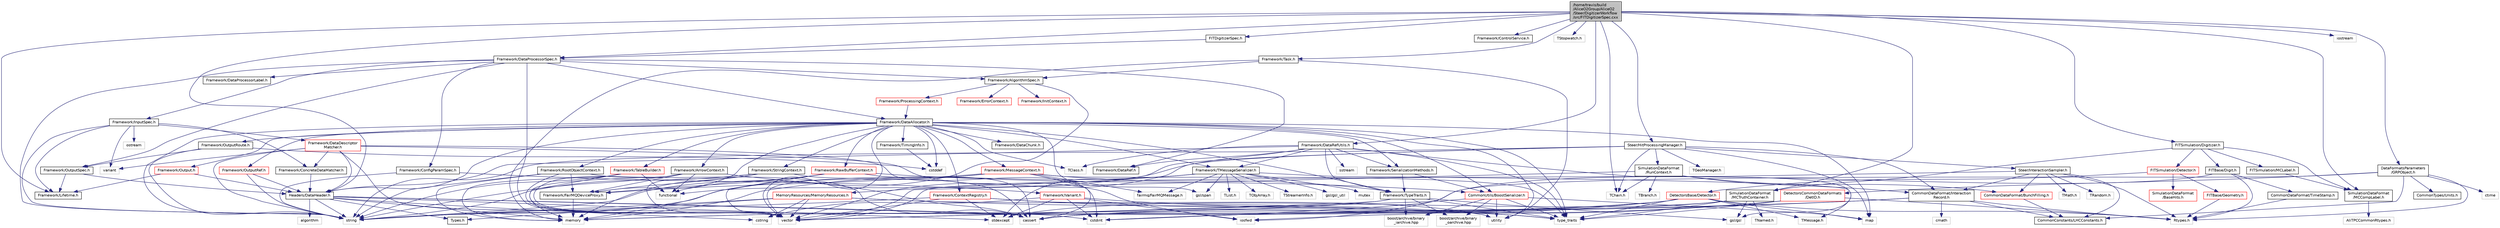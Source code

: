 digraph "/home/travis/build/AliceO2Group/AliceO2/Steer/DigitizerWorkflow/src/FITDigitizerSpec.cxx"
{
 // INTERACTIVE_SVG=YES
  bgcolor="transparent";
  edge [fontname="Helvetica",fontsize="10",labelfontname="Helvetica",labelfontsize="10"];
  node [fontname="Helvetica",fontsize="10",shape=record];
  Node1 [label="/home/travis/build\l/AliceO2Group/AliceO2\l/Steer/DigitizerWorkflow\l/src/FITDigitizerSpec.cxx",height=0.2,width=0.4,color="black", fillcolor="grey75", style="filled" fontcolor="black"];
  Node1 -> Node2 [color="midnightblue",fontsize="10",style="solid",fontname="Helvetica"];
  Node2 [label="FITDigitizerSpec.h",height=0.2,width=0.4,color="black",URL="$dc/dfe/FITDigitizerSpec_8h.html"];
  Node2 -> Node3 [color="midnightblue",fontsize="10",style="solid",fontname="Helvetica"];
  Node3 [label="Framework/DataProcessorSpec.h",height=0.2,width=0.4,color="black",URL="$d0/df4/DataProcessorSpec_8h.html"];
  Node3 -> Node4 [color="midnightblue",fontsize="10",style="solid",fontname="Helvetica"];
  Node4 [label="Framework/AlgorithmSpec.h",height=0.2,width=0.4,color="black",URL="$d0/d14/AlgorithmSpec_8h.html"];
  Node4 -> Node5 [color="midnightblue",fontsize="10",style="solid",fontname="Helvetica"];
  Node5 [label="Framework/ProcessingContext.h",height=0.2,width=0.4,color="red",URL="$de/d6a/ProcessingContext_8h.html"];
  Node5 -> Node6 [color="midnightblue",fontsize="10",style="solid",fontname="Helvetica"];
  Node6 [label="Framework/DataAllocator.h",height=0.2,width=0.4,color="black",URL="$d1/d28/DataAllocator_8h.html"];
  Node6 -> Node7 [color="midnightblue",fontsize="10",style="solid",fontname="Helvetica"];
  Node7 [label="Framework/ContextRegistry.h",height=0.2,width=0.4,color="red",URL="$df/d2f/ContextRegistry_8h.html"];
  Node7 -> Node8 [color="midnightblue",fontsize="10",style="solid",fontname="Helvetica"];
  Node8 [label="type_traits",height=0.2,width=0.4,color="grey75"];
  Node7 -> Node9 [color="midnightblue",fontsize="10",style="solid",fontname="Helvetica"];
  Node9 [label="string",height=0.2,width=0.4,color="grey75"];
  Node7 -> Node10 [color="midnightblue",fontsize="10",style="solid",fontname="Helvetica"];
  Node10 [label="stdexcept",height=0.2,width=0.4,color="grey75"];
  Node7 -> Node11 [color="midnightblue",fontsize="10",style="solid",fontname="Helvetica"];
  Node11 [label="vector",height=0.2,width=0.4,color="grey75"];
  Node7 -> Node12 [color="midnightblue",fontsize="10",style="solid",fontname="Helvetica"];
  Node12 [label="utility",height=0.2,width=0.4,color="grey75"];
  Node6 -> Node13 [color="midnightblue",fontsize="10",style="solid",fontname="Helvetica"];
  Node13 [label="Framework/MessageContext.h",height=0.2,width=0.4,color="red",URL="$dc/dc4/MessageContext_8h.html"];
  Node13 -> Node14 [color="midnightblue",fontsize="10",style="solid",fontname="Helvetica"];
  Node14 [label="Framework/FairMQDeviceProxy.h",height=0.2,width=0.4,color="black",URL="$d8/d71/FairMQDeviceProxy_8h.html"];
  Node14 -> Node15 [color="midnightblue",fontsize="10",style="solid",fontname="Helvetica"];
  Node15 [label="memory",height=0.2,width=0.4,color="grey75"];
  Node13 -> Node16 [color="midnightblue",fontsize="10",style="solid",fontname="Helvetica"];
  Node16 [label="Framework/TypeTraits.h",height=0.2,width=0.4,color="black",URL="$d0/d95/TypeTraits_8h.html"];
  Node16 -> Node8 [color="midnightblue",fontsize="10",style="solid",fontname="Helvetica"];
  Node16 -> Node11 [color="midnightblue",fontsize="10",style="solid",fontname="Helvetica"];
  Node16 -> Node15 [color="midnightblue",fontsize="10",style="solid",fontname="Helvetica"];
  Node16 -> Node17 [color="midnightblue",fontsize="10",style="solid",fontname="Helvetica"];
  Node17 [label="boost/archive/binary\l_iarchive.hpp",height=0.2,width=0.4,color="grey75"];
  Node16 -> Node18 [color="midnightblue",fontsize="10",style="solid",fontname="Helvetica"];
  Node18 [label="boost/archive/binary\l_oarchive.hpp",height=0.2,width=0.4,color="grey75"];
  Node16 -> Node19 [color="midnightblue",fontsize="10",style="solid",fontname="Helvetica"];
  Node19 [label="gsl/gsl",height=0.2,width=0.4,color="grey75"];
  Node13 -> Node20 [color="midnightblue",fontsize="10",style="solid",fontname="Helvetica"];
  Node20 [label="fairmq/FairMQMessage.h",height=0.2,width=0.4,color="grey75"];
  Node13 -> Node11 [color="midnightblue",fontsize="10",style="solid",fontname="Helvetica"];
  Node13 -> Node21 [color="midnightblue",fontsize="10",style="solid",fontname="Helvetica"];
  Node21 [label="cassert",height=0.2,width=0.4,color="grey75"];
  Node13 -> Node9 [color="midnightblue",fontsize="10",style="solid",fontname="Helvetica"];
  Node13 -> Node8 [color="midnightblue",fontsize="10",style="solid",fontname="Helvetica"];
  Node6 -> Node22 [color="midnightblue",fontsize="10",style="solid",fontname="Helvetica"];
  Node22 [label="Framework/RootObjectContext.h",height=0.2,width=0.4,color="black",URL="$d2/d80/RootObjectContext_8h.html"];
  Node22 -> Node14 [color="midnightblue",fontsize="10",style="solid",fontname="Helvetica"];
  Node22 -> Node11 [color="midnightblue",fontsize="10",style="solid",fontname="Helvetica"];
  Node22 -> Node21 [color="midnightblue",fontsize="10",style="solid",fontname="Helvetica"];
  Node22 -> Node9 [color="midnightblue",fontsize="10",style="solid",fontname="Helvetica"];
  Node22 -> Node15 [color="midnightblue",fontsize="10",style="solid",fontname="Helvetica"];
  Node6 -> Node23 [color="midnightblue",fontsize="10",style="solid",fontname="Helvetica"];
  Node23 [label="Framework/StringContext.h",height=0.2,width=0.4,color="black",URL="$dd/df6/StringContext_8h.html"];
  Node23 -> Node14 [color="midnightblue",fontsize="10",style="solid",fontname="Helvetica"];
  Node23 -> Node11 [color="midnightblue",fontsize="10",style="solid",fontname="Helvetica"];
  Node23 -> Node21 [color="midnightblue",fontsize="10",style="solid",fontname="Helvetica"];
  Node23 -> Node9 [color="midnightblue",fontsize="10",style="solid",fontname="Helvetica"];
  Node23 -> Node15 [color="midnightblue",fontsize="10",style="solid",fontname="Helvetica"];
  Node6 -> Node24 [color="midnightblue",fontsize="10",style="solid",fontname="Helvetica"];
  Node24 [label="Framework/ArrowContext.h",height=0.2,width=0.4,color="black",URL="$d8/da2/ArrowContext_8h.html"];
  Node24 -> Node14 [color="midnightblue",fontsize="10",style="solid",fontname="Helvetica"];
  Node24 -> Node21 [color="midnightblue",fontsize="10",style="solid",fontname="Helvetica"];
  Node24 -> Node25 [color="midnightblue",fontsize="10",style="solid",fontname="Helvetica"];
  Node25 [label="functional",height=0.2,width=0.4,color="grey75"];
  Node24 -> Node15 [color="midnightblue",fontsize="10",style="solid",fontname="Helvetica"];
  Node24 -> Node9 [color="midnightblue",fontsize="10",style="solid",fontname="Helvetica"];
  Node24 -> Node11 [color="midnightblue",fontsize="10",style="solid",fontname="Helvetica"];
  Node6 -> Node26 [color="midnightblue",fontsize="10",style="solid",fontname="Helvetica"];
  Node26 [label="Framework/RawBufferContext.h",height=0.2,width=0.4,color="red",URL="$d8/d25/RawBufferContext_8h.html",tooltip=" "];
  Node26 -> Node14 [color="midnightblue",fontsize="10",style="solid",fontname="Helvetica"];
  Node26 -> Node27 [color="midnightblue",fontsize="10",style="solid",fontname="Helvetica"];
  Node27 [label="CommonUtils/BoostSerializer.h",height=0.2,width=0.4,color="red",URL="$d7/d91/BoostSerializer_8h.html",tooltip="Templatised boost serializer/deserializer for containers and base types. "];
  Node27 -> Node12 [color="midnightblue",fontsize="10",style="solid",fontname="Helvetica"];
  Node27 -> Node8 [color="midnightblue",fontsize="10",style="solid",fontname="Helvetica"];
  Node27 -> Node11 [color="midnightblue",fontsize="10",style="solid",fontname="Helvetica"];
  Node27 -> Node28 [color="midnightblue",fontsize="10",style="solid",fontname="Helvetica"];
  Node28 [label="map",height=0.2,width=0.4,color="grey75"];
  Node27 -> Node17 [color="midnightblue",fontsize="10",style="solid",fontname="Helvetica"];
  Node27 -> Node18 [color="midnightblue",fontsize="10",style="solid",fontname="Helvetica"];
  Node26 -> Node11 [color="midnightblue",fontsize="10",style="solid",fontname="Helvetica"];
  Node26 -> Node21 [color="midnightblue",fontsize="10",style="solid",fontname="Helvetica"];
  Node26 -> Node9 [color="midnightblue",fontsize="10",style="solid",fontname="Helvetica"];
  Node26 -> Node15 [color="midnightblue",fontsize="10",style="solid",fontname="Helvetica"];
  Node6 -> Node27 [color="midnightblue",fontsize="10",style="solid",fontname="Helvetica"];
  Node6 -> Node29 [color="midnightblue",fontsize="10",style="solid",fontname="Helvetica"];
  Node29 [label="Framework/Output.h",height=0.2,width=0.4,color="red",URL="$d3/ddf/Output_8h.html"];
  Node29 -> Node30 [color="midnightblue",fontsize="10",style="solid",fontname="Helvetica"];
  Node30 [label="Headers/DataHeader.h",height=0.2,width=0.4,color="black",URL="$dc/dcd/DataHeader_8h.html"];
  Node30 -> Node31 [color="midnightblue",fontsize="10",style="solid",fontname="Helvetica"];
  Node31 [label="cstdint",height=0.2,width=0.4,color="grey75"];
  Node30 -> Node15 [color="midnightblue",fontsize="10",style="solid",fontname="Helvetica"];
  Node30 -> Node21 [color="midnightblue",fontsize="10",style="solid",fontname="Helvetica"];
  Node30 -> Node32 [color="midnightblue",fontsize="10",style="solid",fontname="Helvetica"];
  Node32 [label="cstring",height=0.2,width=0.4,color="grey75"];
  Node30 -> Node33 [color="midnightblue",fontsize="10",style="solid",fontname="Helvetica"];
  Node33 [label="algorithm",height=0.2,width=0.4,color="grey75"];
  Node30 -> Node10 [color="midnightblue",fontsize="10",style="solid",fontname="Helvetica"];
  Node30 -> Node9 [color="midnightblue",fontsize="10",style="solid",fontname="Helvetica"];
  Node30 -> Node34 [color="midnightblue",fontsize="10",style="solid",fontname="Helvetica"];
  Node34 [label="Types.h",height=0.2,width=0.4,color="black",URL="$d7/df8/Types_8h.html"];
  Node29 -> Node35 [color="midnightblue",fontsize="10",style="solid",fontname="Helvetica"];
  Node35 [label="Framework/Lifetime.h",height=0.2,width=0.4,color="black",URL="$dc/dca/Lifetime_8h.html"];
  Node6 -> Node36 [color="midnightblue",fontsize="10",style="solid",fontname="Helvetica"];
  Node36 [label="Framework/OutputRef.h",height=0.2,width=0.4,color="red",URL="$d6/d5a/OutputRef_8h.html"];
  Node36 -> Node30 [color="midnightblue",fontsize="10",style="solid",fontname="Helvetica"];
  Node36 -> Node9 [color="midnightblue",fontsize="10",style="solid",fontname="Helvetica"];
  Node6 -> Node37 [color="midnightblue",fontsize="10",style="solid",fontname="Helvetica"];
  Node37 [label="Framework/OutputRoute.h",height=0.2,width=0.4,color="black",URL="$d6/df4/OutputRoute_8h.html"];
  Node37 -> Node38 [color="midnightblue",fontsize="10",style="solid",fontname="Helvetica"];
  Node38 [label="Framework/OutputSpec.h",height=0.2,width=0.4,color="black",URL="$db/d2d/OutputSpec_8h.html"];
  Node38 -> Node30 [color="midnightblue",fontsize="10",style="solid",fontname="Helvetica"];
  Node38 -> Node35 [color="midnightblue",fontsize="10",style="solid",fontname="Helvetica"];
  Node37 -> Node39 [color="midnightblue",fontsize="10",style="solid",fontname="Helvetica"];
  Node39 [label="cstddef",height=0.2,width=0.4,color="grey75"];
  Node37 -> Node9 [color="midnightblue",fontsize="10",style="solid",fontname="Helvetica"];
  Node6 -> Node40 [color="midnightblue",fontsize="10",style="solid",fontname="Helvetica"];
  Node40 [label="Framework/DataChunk.h",height=0.2,width=0.4,color="black",URL="$d7/d31/DataChunk_8h.html"];
  Node6 -> Node14 [color="midnightblue",fontsize="10",style="solid",fontname="Helvetica"];
  Node6 -> Node41 [color="midnightblue",fontsize="10",style="solid",fontname="Helvetica"];
  Node41 [label="Framework/TimingInfo.h",height=0.2,width=0.4,color="black",URL="$da/d2b/TimingInfo_8h.html"];
  Node41 -> Node39 [color="midnightblue",fontsize="10",style="solid",fontname="Helvetica"];
  Node6 -> Node42 [color="midnightblue",fontsize="10",style="solid",fontname="Helvetica"];
  Node42 [label="Framework/TMessageSerializer.h",height=0.2,width=0.4,color="black",URL="$d8/d3c/TMessageSerializer_8h.html"];
  Node42 -> Node20 [color="midnightblue",fontsize="10",style="solid",fontname="Helvetica"];
  Node42 -> Node43 [color="midnightblue",fontsize="10",style="solid",fontname="Helvetica"];
  Node43 [label="TList.h",height=0.2,width=0.4,color="grey75"];
  Node42 -> Node44 [color="midnightblue",fontsize="10",style="solid",fontname="Helvetica"];
  Node44 [label="TMessage.h",height=0.2,width=0.4,color="grey75"];
  Node42 -> Node45 [color="midnightblue",fontsize="10",style="solid",fontname="Helvetica"];
  Node45 [label="TObjArray.h",height=0.2,width=0.4,color="grey75"];
  Node42 -> Node46 [color="midnightblue",fontsize="10",style="solid",fontname="Helvetica"];
  Node46 [label="TStreamerInfo.h",height=0.2,width=0.4,color="grey75"];
  Node42 -> Node47 [color="midnightblue",fontsize="10",style="solid",fontname="Helvetica"];
  Node47 [label="gsl/gsl_util",height=0.2,width=0.4,color="grey75"];
  Node42 -> Node48 [color="midnightblue",fontsize="10",style="solid",fontname="Helvetica"];
  Node48 [label="gsl/span",height=0.2,width=0.4,color="grey75"];
  Node42 -> Node15 [color="midnightblue",fontsize="10",style="solid",fontname="Helvetica"];
  Node42 -> Node49 [color="midnightblue",fontsize="10",style="solid",fontname="Helvetica"];
  Node49 [label="mutex",height=0.2,width=0.4,color="grey75"];
  Node42 -> Node50 [color="midnightblue",fontsize="10",style="solid",fontname="Helvetica"];
  Node50 [label="MemoryResources/MemoryResources.h",height=0.2,width=0.4,color="red",URL="$dc/d03/MemoryResources_8h.html"];
  Node50 -> Node32 [color="midnightblue",fontsize="10",style="solid",fontname="Helvetica"];
  Node50 -> Node9 [color="midnightblue",fontsize="10",style="solid",fontname="Helvetica"];
  Node50 -> Node8 [color="midnightblue",fontsize="10",style="solid",fontname="Helvetica"];
  Node50 -> Node12 [color="midnightblue",fontsize="10",style="solid",fontname="Helvetica"];
  Node50 -> Node11 [color="midnightblue",fontsize="10",style="solid",fontname="Helvetica"];
  Node50 -> Node34 [color="midnightblue",fontsize="10",style="solid",fontname="Helvetica"];
  Node6 -> Node16 [color="midnightblue",fontsize="10",style="solid",fontname="Helvetica"];
  Node6 -> Node51 [color="midnightblue",fontsize="10",style="solid",fontname="Helvetica"];
  Node51 [label="Framework/SerializationMethods.h",height=0.2,width=0.4,color="black",URL="$d1/d53/SerializationMethods_8h.html",tooltip="Type wrappers for enfording a specific serialization method. "];
  Node51 -> Node16 [color="midnightblue",fontsize="10",style="solid",fontname="Helvetica"];
  Node51 -> Node27 [color="midnightblue",fontsize="10",style="solid",fontname="Helvetica"];
  Node6 -> Node52 [color="midnightblue",fontsize="10",style="solid",fontname="Helvetica"];
  Node52 [label="Framework/TableBuilder.h",height=0.2,width=0.4,color="red",URL="$d5/d98/TableBuilder_8h.html"];
  Node52 -> Node25 [color="midnightblue",fontsize="10",style="solid",fontname="Helvetica"];
  Node52 -> Node11 [color="midnightblue",fontsize="10",style="solid",fontname="Helvetica"];
  Node52 -> Node9 [color="midnightblue",fontsize="10",style="solid",fontname="Helvetica"];
  Node52 -> Node15 [color="midnightblue",fontsize="10",style="solid",fontname="Helvetica"];
  Node6 -> Node30 [color="midnightblue",fontsize="10",style="solid",fontname="Helvetica"];
  Node6 -> Node53 [color="midnightblue",fontsize="10",style="solid",fontname="Helvetica"];
  Node53 [label="TClass.h",height=0.2,width=0.4,color="grey75"];
  Node6 -> Node48 [color="midnightblue",fontsize="10",style="solid",fontname="Helvetica"];
  Node6 -> Node11 [color="midnightblue",fontsize="10",style="solid",fontname="Helvetica"];
  Node6 -> Node28 [color="midnightblue",fontsize="10",style="solid",fontname="Helvetica"];
  Node6 -> Node9 [color="midnightblue",fontsize="10",style="solid",fontname="Helvetica"];
  Node6 -> Node12 [color="midnightblue",fontsize="10",style="solid",fontname="Helvetica"];
  Node6 -> Node8 [color="midnightblue",fontsize="10",style="solid",fontname="Helvetica"];
  Node6 -> Node39 [color="midnightblue",fontsize="10",style="solid",fontname="Helvetica"];
  Node4 -> Node54 [color="midnightblue",fontsize="10",style="solid",fontname="Helvetica"];
  Node54 [label="Framework/ErrorContext.h",height=0.2,width=0.4,color="red",URL="$d7/dad/ErrorContext_8h.html"];
  Node4 -> Node55 [color="midnightblue",fontsize="10",style="solid",fontname="Helvetica"];
  Node55 [label="Framework/InitContext.h",height=0.2,width=0.4,color="red",URL="$d4/d2b/InitContext_8h.html"];
  Node4 -> Node25 [color="midnightblue",fontsize="10",style="solid",fontname="Helvetica"];
  Node3 -> Node56 [color="midnightblue",fontsize="10",style="solid",fontname="Helvetica"];
  Node56 [label="Framework/ConfigParamSpec.h",height=0.2,width=0.4,color="black",URL="$d0/d1c/ConfigParamSpec_8h.html"];
  Node56 -> Node57 [color="midnightblue",fontsize="10",style="solid",fontname="Helvetica"];
  Node57 [label="Framework/Variant.h",height=0.2,width=0.4,color="red",URL="$de/d56/Variant_8h.html"];
  Node57 -> Node8 [color="midnightblue",fontsize="10",style="solid",fontname="Helvetica"];
  Node57 -> Node32 [color="midnightblue",fontsize="10",style="solid",fontname="Helvetica"];
  Node57 -> Node31 [color="midnightblue",fontsize="10",style="solid",fontname="Helvetica"];
  Node57 -> Node10 [color="midnightblue",fontsize="10",style="solid",fontname="Helvetica"];
  Node57 -> Node58 [color="midnightblue",fontsize="10",style="solid",fontname="Helvetica"];
  Node58 [label="iosfwd",height=0.2,width=0.4,color="grey75"];
  Node56 -> Node9 [color="midnightblue",fontsize="10",style="solid",fontname="Helvetica"];
  Node3 -> Node6 [color="midnightblue",fontsize="10",style="solid",fontname="Helvetica"];
  Node3 -> Node59 [color="midnightblue",fontsize="10",style="solid",fontname="Helvetica"];
  Node59 [label="Framework/DataProcessorLabel.h",height=0.2,width=0.4,color="black",URL="$d1/df2/DataProcessorLabel_8h.html"];
  Node3 -> Node60 [color="midnightblue",fontsize="10",style="solid",fontname="Helvetica"];
  Node60 [label="Framework/DataRef.h",height=0.2,width=0.4,color="black",URL="$d5/dfb/DataRef_8h.html"];
  Node3 -> Node61 [color="midnightblue",fontsize="10",style="solid",fontname="Helvetica"];
  Node61 [label="Framework/InputSpec.h",height=0.2,width=0.4,color="black",URL="$d5/d3f/InputSpec_8h.html"];
  Node61 -> Node35 [color="midnightblue",fontsize="10",style="solid",fontname="Helvetica"];
  Node61 -> Node62 [color="midnightblue",fontsize="10",style="solid",fontname="Helvetica"];
  Node62 [label="Framework/ConcreteDataMatcher.h",height=0.2,width=0.4,color="black",URL="$d0/d1b/ConcreteDataMatcher_8h.html"];
  Node62 -> Node30 [color="midnightblue",fontsize="10",style="solid",fontname="Helvetica"];
  Node61 -> Node63 [color="midnightblue",fontsize="10",style="solid",fontname="Helvetica"];
  Node63 [label="Framework/DataDescriptor\lMatcher.h",height=0.2,width=0.4,color="red",URL="$d3/da3/DataDescriptorMatcher_8h.html"];
  Node63 -> Node62 [color="midnightblue",fontsize="10",style="solid",fontname="Helvetica"];
  Node63 -> Node30 [color="midnightblue",fontsize="10",style="solid",fontname="Helvetica"];
  Node63 -> Node31 [color="midnightblue",fontsize="10",style="solid",fontname="Helvetica"];
  Node63 -> Node58 [color="midnightblue",fontsize="10",style="solid",fontname="Helvetica"];
  Node63 -> Node9 [color="midnightblue",fontsize="10",style="solid",fontname="Helvetica"];
  Node63 -> Node64 [color="midnightblue",fontsize="10",style="solid",fontname="Helvetica"];
  Node64 [label="variant",height=0.2,width=0.4,color="grey75"];
  Node63 -> Node11 [color="midnightblue",fontsize="10",style="solid",fontname="Helvetica"];
  Node61 -> Node9 [color="midnightblue",fontsize="10",style="solid",fontname="Helvetica"];
  Node61 -> Node65 [color="midnightblue",fontsize="10",style="solid",fontname="Helvetica"];
  Node65 [label="ostream",height=0.2,width=0.4,color="grey75"];
  Node61 -> Node64 [color="midnightblue",fontsize="10",style="solid",fontname="Helvetica"];
  Node3 -> Node38 [color="midnightblue",fontsize="10",style="solid",fontname="Helvetica"];
  Node3 -> Node9 [color="midnightblue",fontsize="10",style="solid",fontname="Helvetica"];
  Node3 -> Node11 [color="midnightblue",fontsize="10",style="solid",fontname="Helvetica"];
  Node1 -> Node66 [color="midnightblue",fontsize="10",style="solid",fontname="Helvetica"];
  Node66 [label="Framework/ControlService.h",height=0.2,width=0.4,color="black",URL="$d2/d43/ControlService_8h.html"];
  Node1 -> Node3 [color="midnightblue",fontsize="10",style="solid",fontname="Helvetica"];
  Node1 -> Node67 [color="midnightblue",fontsize="10",style="solid",fontname="Helvetica"];
  Node67 [label="Framework/DataRefUtils.h",height=0.2,width=0.4,color="black",URL="$d5/db8/DataRefUtils_8h.html"];
  Node67 -> Node60 [color="midnightblue",fontsize="10",style="solid",fontname="Helvetica"];
  Node67 -> Node42 [color="midnightblue",fontsize="10",style="solid",fontname="Helvetica"];
  Node67 -> Node51 [color="midnightblue",fontsize="10",style="solid",fontname="Helvetica"];
  Node67 -> Node16 [color="midnightblue",fontsize="10",style="solid",fontname="Helvetica"];
  Node67 -> Node30 [color="midnightblue",fontsize="10",style="solid",fontname="Helvetica"];
  Node67 -> Node53 [color="midnightblue",fontsize="10",style="solid",fontname="Helvetica"];
  Node67 -> Node19 [color="midnightblue",fontsize="10",style="solid",fontname="Helvetica"];
  Node67 -> Node10 [color="midnightblue",fontsize="10",style="solid",fontname="Helvetica"];
  Node67 -> Node68 [color="midnightblue",fontsize="10",style="solid",fontname="Helvetica"];
  Node68 [label="sstream",height=0.2,width=0.4,color="grey75"];
  Node67 -> Node8 [color="midnightblue",fontsize="10",style="solid",fontname="Helvetica"];
  Node1 -> Node35 [color="midnightblue",fontsize="10",style="solid",fontname="Helvetica"];
  Node1 -> Node30 [color="midnightblue",fontsize="10",style="solid",fontname="Helvetica"];
  Node1 -> Node69 [color="midnightblue",fontsize="10",style="solid",fontname="Helvetica"];
  Node69 [label="TStopwatch.h",height=0.2,width=0.4,color="grey75"];
  Node1 -> Node70 [color="midnightblue",fontsize="10",style="solid",fontname="Helvetica"];
  Node70 [label="Steer/HitProcessingManager.h",height=0.2,width=0.4,color="black",URL="$dd/d40/HitProcessingManager_8h.html"];
  Node70 -> Node71 [color="midnightblue",fontsize="10",style="solid",fontname="Helvetica"];
  Node71 [label="CommonDataFormat/Interaction\lRecord.h",height=0.2,width=0.4,color="black",URL="$d9/d80/InteractionRecord_8h.html"];
  Node71 -> Node72 [color="midnightblue",fontsize="10",style="solid",fontname="Helvetica"];
  Node72 [label="Rtypes.h",height=0.2,width=0.4,color="grey75"];
  Node71 -> Node58 [color="midnightblue",fontsize="10",style="solid",fontname="Helvetica"];
  Node71 -> Node73 [color="midnightblue",fontsize="10",style="solid",fontname="Helvetica"];
  Node73 [label="cmath",height=0.2,width=0.4,color="grey75"];
  Node71 -> Node31 [color="midnightblue",fontsize="10",style="solid",fontname="Helvetica"];
  Node71 -> Node74 [color="midnightblue",fontsize="10",style="solid",fontname="Helvetica"];
  Node74 [label="CommonConstants/LHCConstants.h",height=0.2,width=0.4,color="black",URL="$d4/dc6/LHCConstants_8h.html",tooltip="Header to collect LHC related constants. "];
  Node70 -> Node75 [color="midnightblue",fontsize="10",style="solid",fontname="Helvetica"];
  Node75 [label="SimulationDataFormat\l/RunContext.h",height=0.2,width=0.4,color="black",URL="$d5/d3f/RunContext_8h.html"];
  Node75 -> Node11 [color="midnightblue",fontsize="10",style="solid",fontname="Helvetica"];
  Node75 -> Node76 [color="midnightblue",fontsize="10",style="solid",fontname="Helvetica"];
  Node76 [label="TChain.h",height=0.2,width=0.4,color="grey75"];
  Node75 -> Node77 [color="midnightblue",fontsize="10",style="solid",fontname="Helvetica"];
  Node77 [label="TBranch.h",height=0.2,width=0.4,color="grey75"];
  Node75 -> Node71 [color="midnightblue",fontsize="10",style="solid",fontname="Helvetica"];
  Node75 -> Node78 [color="midnightblue",fontsize="10",style="solid",fontname="Helvetica"];
  Node78 [label="CommonDataFormat/BunchFilling.h",height=0.2,width=0.4,color="red",URL="$d4/d5f/BunchFilling_8h.html"];
  Node78 -> Node74 [color="midnightblue",fontsize="10",style="solid",fontname="Helvetica"];
  Node70 -> Node79 [color="midnightblue",fontsize="10",style="solid",fontname="Helvetica"];
  Node79 [label="Steer/InteractionSampler.h",height=0.2,width=0.4,color="black",URL="$df/dff/InteractionSampler_8h.html"];
  Node79 -> Node72 [color="midnightblue",fontsize="10",style="solid",fontname="Helvetica"];
  Node79 -> Node80 [color="midnightblue",fontsize="10",style="solid",fontname="Helvetica"];
  Node80 [label="TMath.h",height=0.2,width=0.4,color="grey75"];
  Node79 -> Node81 [color="midnightblue",fontsize="10",style="solid",fontname="Helvetica"];
  Node81 [label="TRandom.h",height=0.2,width=0.4,color="grey75"];
  Node79 -> Node11 [color="midnightblue",fontsize="10",style="solid",fontname="Helvetica"];
  Node79 -> Node71 [color="midnightblue",fontsize="10",style="solid",fontname="Helvetica"];
  Node79 -> Node78 [color="midnightblue",fontsize="10",style="solid",fontname="Helvetica"];
  Node79 -> Node74 [color="midnightblue",fontsize="10",style="solid",fontname="Helvetica"];
  Node70 -> Node82 [color="midnightblue",fontsize="10",style="solid",fontname="Helvetica"];
  Node82 [label="TGeoManager.h",height=0.2,width=0.4,color="grey75"];
  Node70 -> Node9 [color="midnightblue",fontsize="10",style="solid",fontname="Helvetica"];
  Node70 -> Node11 [color="midnightblue",fontsize="10",style="solid",fontname="Helvetica"];
  Node70 -> Node28 [color="midnightblue",fontsize="10",style="solid",fontname="Helvetica"];
  Node70 -> Node25 [color="midnightblue",fontsize="10",style="solid",fontname="Helvetica"];
  Node70 -> Node76 [color="midnightblue",fontsize="10",style="solid",fontname="Helvetica"];
  Node1 -> Node76 [color="midnightblue",fontsize="10",style="solid",fontname="Helvetica"];
  Node1 -> Node83 [color="midnightblue",fontsize="10",style="solid",fontname="Helvetica"];
  Node83 [label="FITSimulation/Digitizer.h",height=0.2,width=0.4,color="black",URL="$d3/da0/FIT_2simulation_2include_2FITSimulation_2Digitizer_8h.html"];
  Node83 -> Node84 [color="midnightblue",fontsize="10",style="solid",fontname="Helvetica"];
  Node84 [label="FITBase/Digit.h",height=0.2,width=0.4,color="black",URL="$d1/dde/FIT_2base_2include_2FITBase_2Digit_8h.html"];
  Node84 -> Node85 [color="midnightblue",fontsize="10",style="solid",fontname="Helvetica"];
  Node85 [label="CommonDataFormat/TimeStamp.h",height=0.2,width=0.4,color="black",URL="$df/d5d/common_2include_2CommonDataFormat_2TimeStamp_8h.html"];
  Node85 -> Node72 [color="midnightblue",fontsize="10",style="solid",fontname="Helvetica"];
  Node84 -> Node58 [color="midnightblue",fontsize="10",style="solid",fontname="Helvetica"];
  Node84 -> Node72 [color="midnightblue",fontsize="10",style="solid",fontname="Helvetica"];
  Node83 -> Node86 [color="midnightblue",fontsize="10",style="solid",fontname="Helvetica"];
  Node86 [label="FITSimulation/Detector.h",height=0.2,width=0.4,color="red",URL="$de/d6b/FIT_2simulation_2include_2FITSimulation_2Detector_8h.html"];
  Node86 -> Node87 [color="midnightblue",fontsize="10",style="solid",fontname="Helvetica"];
  Node87 [label="SimulationDataFormat\l/BaseHits.h",height=0.2,width=0.4,color="red",URL="$d4/d25/BaseHits_8h.html"];
  Node86 -> Node88 [color="midnightblue",fontsize="10",style="solid",fontname="Helvetica"];
  Node88 [label="DetectorsBase/Detector.h",height=0.2,width=0.4,color="red",URL="$d1/d3a/Base_2include_2DetectorsBase_2Detector_8h.html"];
  Node88 -> Node28 [color="midnightblue",fontsize="10",style="solid",fontname="Helvetica"];
  Node88 -> Node11 [color="midnightblue",fontsize="10",style="solid",fontname="Helvetica"];
  Node88 -> Node15 [color="midnightblue",fontsize="10",style="solid",fontname="Helvetica"];
  Node88 -> Node72 [color="midnightblue",fontsize="10",style="solid",fontname="Helvetica"];
  Node88 -> Node8 [color="midnightblue",fontsize="10",style="solid",fontname="Helvetica"];
  Node88 -> Node9 [color="midnightblue",fontsize="10",style="solid",fontname="Helvetica"];
  Node88 -> Node44 [color="midnightblue",fontsize="10",style="solid",fontname="Helvetica"];
  Node88 -> Node21 [color="midnightblue",fontsize="10",style="solid",fontname="Helvetica"];
  Node86 -> Node89 [color="midnightblue",fontsize="10",style="solid",fontname="Helvetica"];
  Node89 [label="FITBase/Geometry.h",height=0.2,width=0.4,color="red",URL="$d1/db1/FIT_2base_2include_2FITBase_2Geometry_8h.html"];
  Node89 -> Node72 [color="midnightblue",fontsize="10",style="solid",fontname="Helvetica"];
  Node83 -> Node90 [color="midnightblue",fontsize="10",style="solid",fontname="Helvetica"];
  Node90 [label="SimulationDataFormat\l/MCTruthContainer.h",height=0.2,width=0.4,color="black",URL="$db/d14/MCTruthContainer_8h.html",tooltip="Definition of a container to keep Monte Carlo truth external to simulation objects. "];
  Node90 -> Node91 [color="midnightblue",fontsize="10",style="solid",fontname="Helvetica"];
  Node91 [label="TNamed.h",height=0.2,width=0.4,color="grey75"];
  Node90 -> Node21 [color="midnightblue",fontsize="10",style="solid",fontname="Helvetica"];
  Node90 -> Node10 [color="midnightblue",fontsize="10",style="solid",fontname="Helvetica"];
  Node90 -> Node19 [color="midnightblue",fontsize="10",style="solid",fontname="Helvetica"];
  Node90 -> Node8 [color="midnightblue",fontsize="10",style="solid",fontname="Helvetica"];
  Node83 -> Node92 [color="midnightblue",fontsize="10",style="solid",fontname="Helvetica"];
  Node92 [label="SimulationDataFormat\l/MCCompLabel.h",height=0.2,width=0.4,color="black",URL="$d7/dcd/MCCompLabel_8h.html"];
  Node92 -> Node93 [color="midnightblue",fontsize="10",style="solid",fontname="Helvetica"];
  Node93 [label="AliTPCCommonRtypes.h",height=0.2,width=0.4,color="grey75"];
  Node83 -> Node94 [color="midnightblue",fontsize="10",style="solid",fontname="Helvetica"];
  Node94 [label="FITSimulation/MCLabel.h",height=0.2,width=0.4,color="black",URL="$d4/d6a/FIT_2simulation_2include_2FITSimulation_2MCLabel_8h.html"];
  Node94 -> Node92 [color="midnightblue",fontsize="10",style="solid",fontname="Helvetica"];
  Node1 -> Node92 [color="midnightblue",fontsize="10",style="solid",fontname="Helvetica"];
  Node1 -> Node90 [color="midnightblue",fontsize="10",style="solid",fontname="Helvetica"];
  Node1 -> Node95 [color="midnightblue",fontsize="10",style="solid",fontname="Helvetica"];
  Node95 [label="Framework/Task.h",height=0.2,width=0.4,color="black",URL="$df/d4f/Task_8h.html"];
  Node95 -> Node4 [color="midnightblue",fontsize="10",style="solid",fontname="Helvetica"];
  Node95 -> Node12 [color="midnightblue",fontsize="10",style="solid",fontname="Helvetica"];
  Node95 -> Node15 [color="midnightblue",fontsize="10",style="solid",fontname="Helvetica"];
  Node1 -> Node96 [color="midnightblue",fontsize="10",style="solid",fontname="Helvetica"];
  Node96 [label="iostream",height=0.2,width=0.4,color="grey75"];
  Node1 -> Node97 [color="midnightblue",fontsize="10",style="solid",fontname="Helvetica"];
  Node97 [label="DataFormatsParameters\l/GRPObject.h",height=0.2,width=0.4,color="black",URL="$de/d28/GRPObject_8h.html",tooltip="Header of the General Run Parameters object. "];
  Node97 -> Node72 [color="midnightblue",fontsize="10",style="solid",fontname="Helvetica"];
  Node97 -> Node31 [color="midnightblue",fontsize="10",style="solid",fontname="Helvetica"];
  Node97 -> Node98 [color="midnightblue",fontsize="10",style="solid",fontname="Helvetica"];
  Node98 [label="ctime",height=0.2,width=0.4,color="grey75"];
  Node97 -> Node74 [color="midnightblue",fontsize="10",style="solid",fontname="Helvetica"];
  Node97 -> Node99 [color="midnightblue",fontsize="10",style="solid",fontname="Helvetica"];
  Node99 [label="CommonTypes/Units.h",height=0.2,width=0.4,color="black",URL="$da/d58/Units_8h.html",tooltip="Header to collect definitions for different units. "];
  Node97 -> Node100 [color="midnightblue",fontsize="10",style="solid",fontname="Helvetica"];
  Node100 [label="DetectorsCommonDataFormats\l/DetID.h",height=0.2,width=0.4,color="red",URL="$d6/d31/DetID_8h.html"];
  Node100 -> Node72 [color="midnightblue",fontsize="10",style="solid",fontname="Helvetica"];
  Node100 -> Node21 [color="midnightblue",fontsize="10",style="solid",fontname="Helvetica"];
  Node100 -> Node31 [color="midnightblue",fontsize="10",style="solid",fontname="Helvetica"];
  Node100 -> Node8 [color="midnightblue",fontsize="10",style="solid",fontname="Helvetica"];
}
